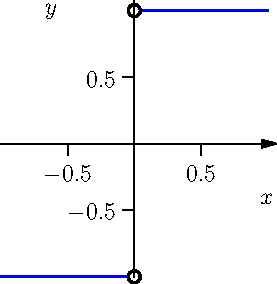 import graph;
size(5cm);

real x(real t) { return t; }
real y(real t) { return t^2; }
void showpoint(real f(real x), real a) {
  draw((a,0) -- (a,f(a)) -- (0,f(a)),dashed);
}
void showpoint(real x(real t), real y(real t), real t) {
  draw((x(t),0)--(x(t),y(t))--(0,y(t)),dashed);
  dot((x(t),y(t)));
}

pen p = linewidth(1.2bp);
draw((-1,-1)--(0,-1),blue+p);
draw((0,1)--(1,1),blue+p);
dot((0,-1),p,UnFill);
dot((0,1),p,UnFill);

xaxis("$x$",RightTicks(new real [] {-0.5, 0.5}),Arrow);
yaxis("$y$",LeftTicks(new real [] {-0.5, 0.5}));
